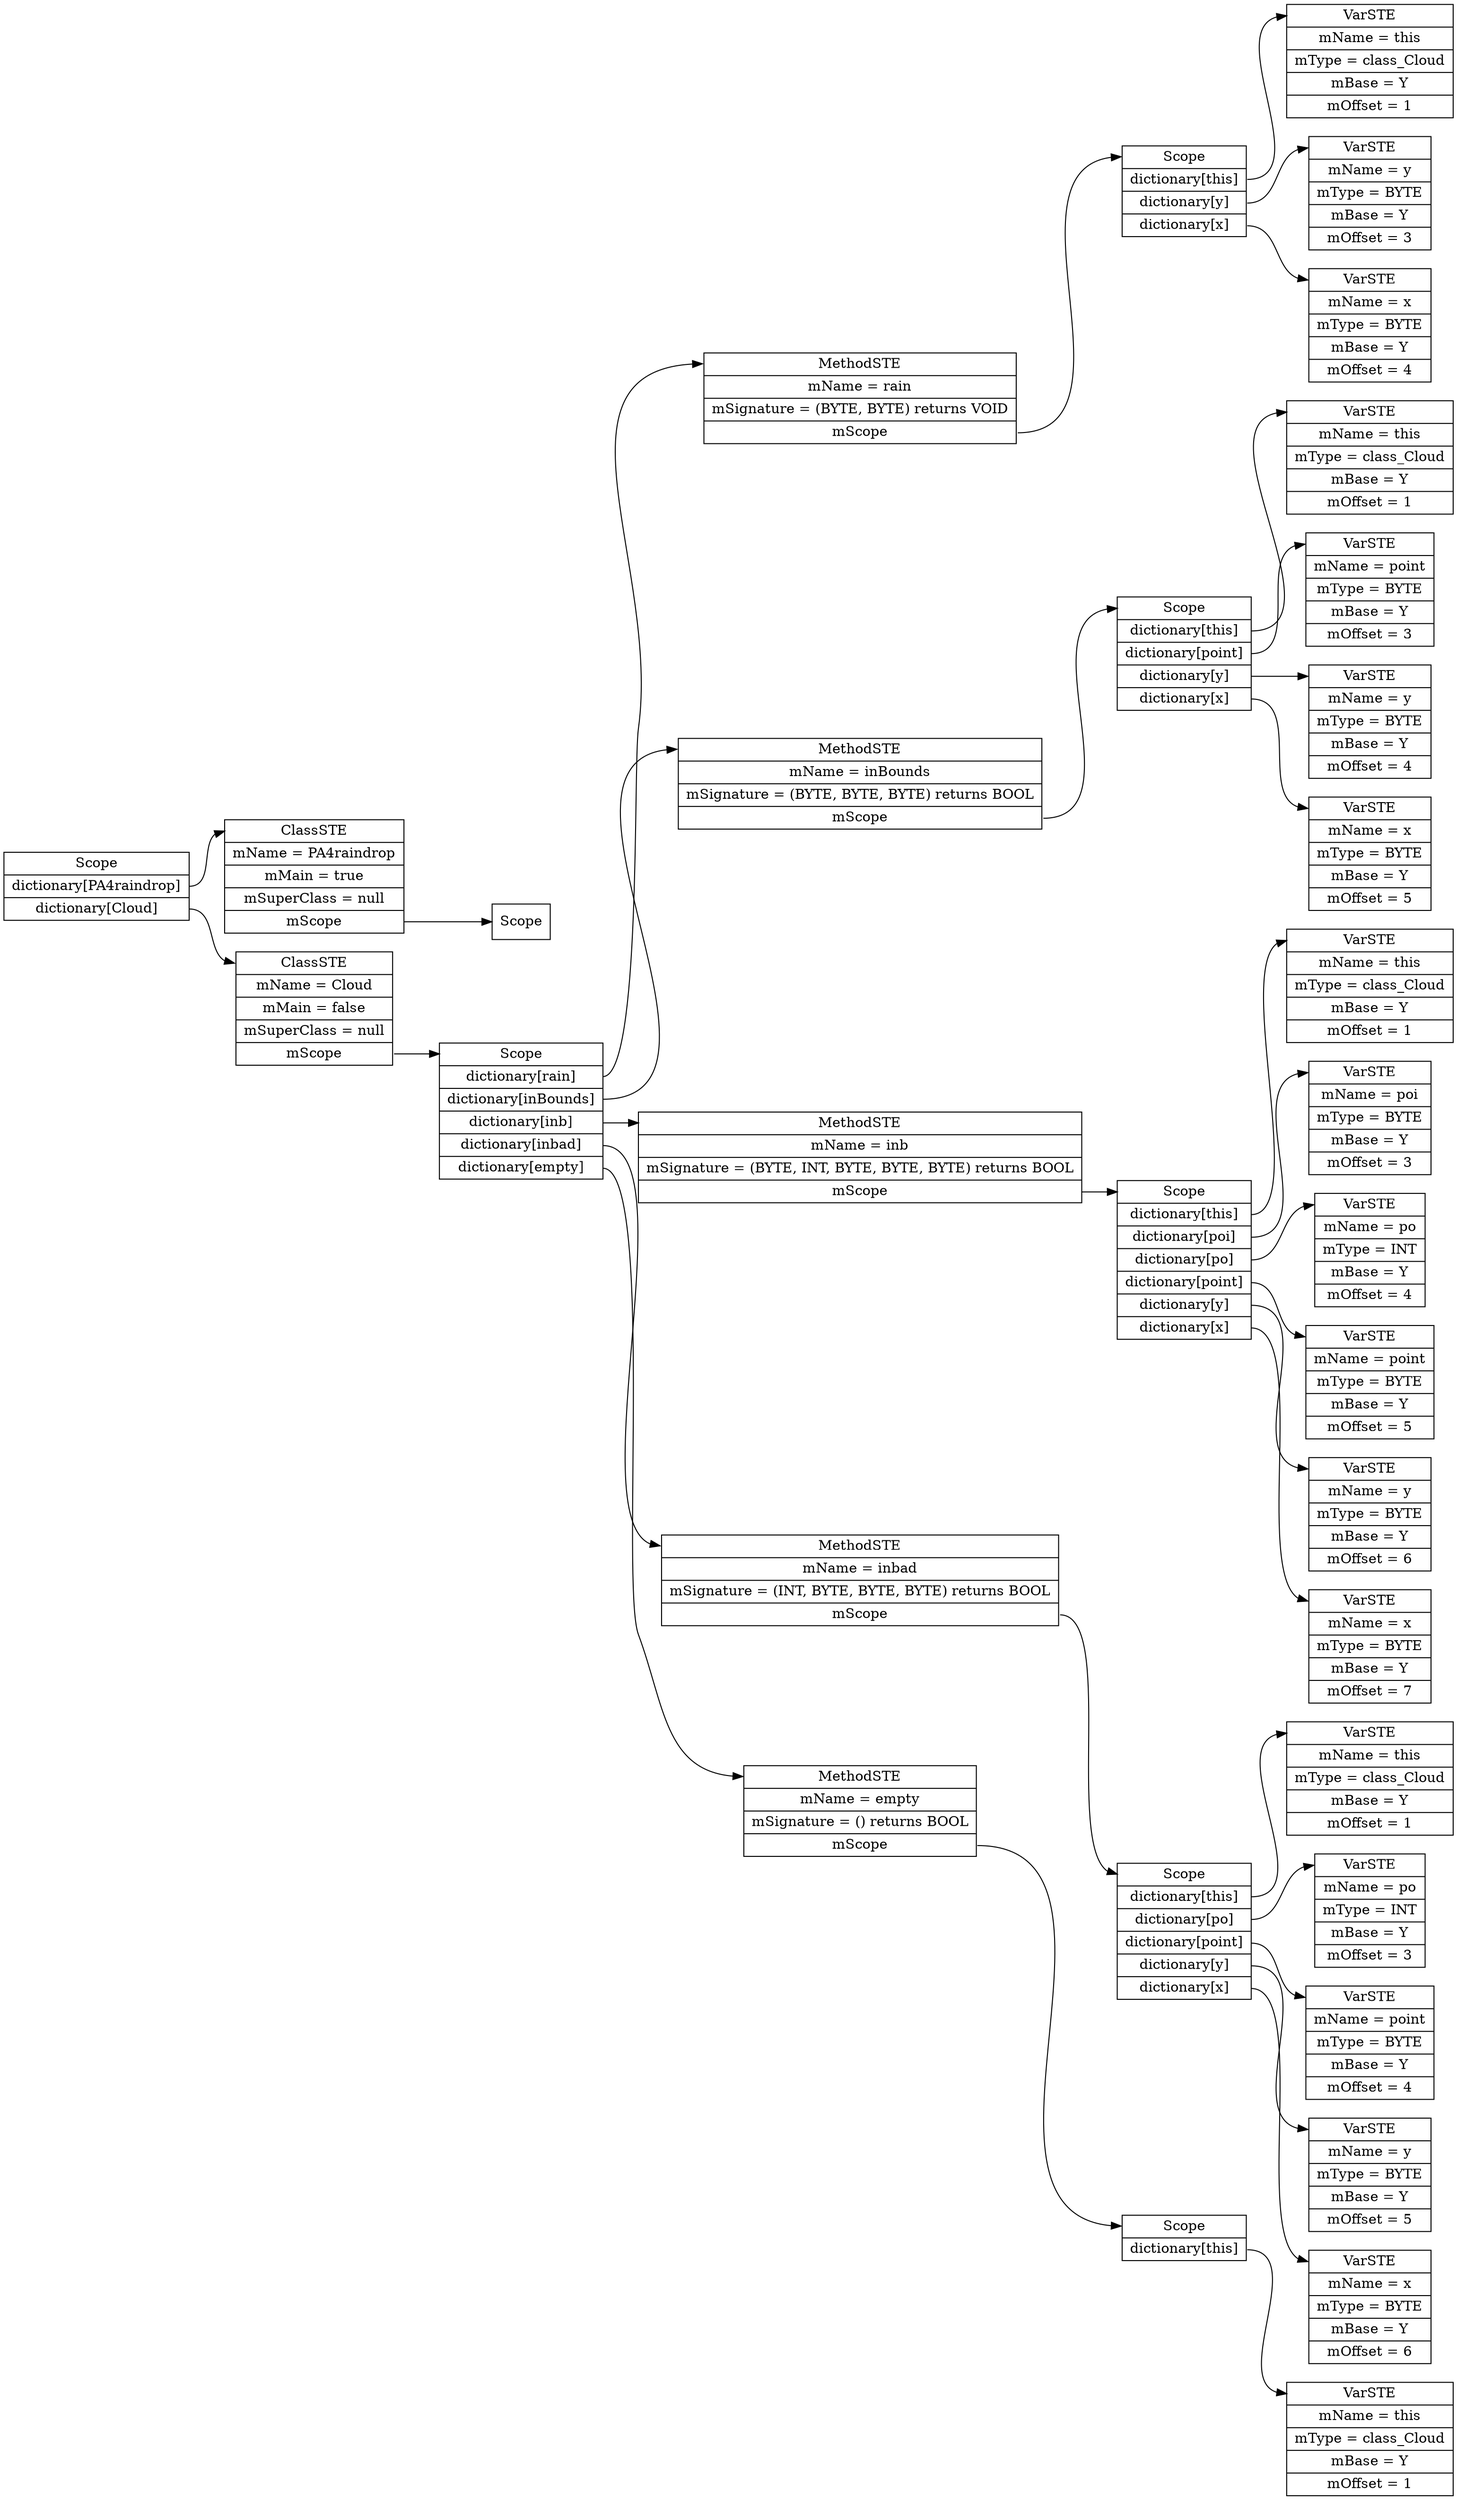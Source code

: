 digraph SymTable {
	graph [rankdir="LR"];
	node [shape=record];
	0 [label=" <f0> Scope | <f1> dictionary\[PA4raindrop\] | <f2> dictionary\[Cloud\] "];
	0:<f1> -> 1:<f0>;
	1 [label=" <f0> ClassSTE | <f1> mName = PA4raindrop| <f2> mMain = true| <f3> mSuperClass = null| <f4> mScope "];
	1:<f4> -> 2:<f0>;
	2 [label=" <f0> Scope "];
	0:<f2> -> 3:<f0>;
	3 [label=" <f0> ClassSTE | <f1> mName = Cloud| <f2> mMain = false| <f3> mSuperClass = null| <f4> mScope "];
	3:<f4> -> 4:<f0>;
	4 [label=" <f0> Scope | <f1> dictionary\[rain\] | <f2> dictionary\[inBounds\] | <f3> dictionary\[inb\] | <f4> dictionary\[inbad\] | <f5> dictionary\[empty\] "];
	4:<f1> -> 5:<f0>;
	5 [label=" <f0> MethodSTE | <f1> mName = rain| <f2> mSignature = (BYTE, BYTE) returns VOID| <f3> mScope "];
	5:<f3> -> 6:<f0>;
	6 [label=" <f0> Scope | <f1> dictionary\[this\] | <f2> dictionary\[y\] | <f3> dictionary\[x\] "];
	6:<f1> -> 7:<f0>;
	7 [label=" <f0> VarSTE | <f1> mName = this| <f2> mType = class_Cloud| <f3> mBase = Y| <f4> mOffset = 1"];
	6:<f2> -> 8:<f0>;
	8 [label=" <f0> VarSTE | <f1> mName = y| <f2> mType = BYTE| <f3> mBase = Y| <f4> mOffset = 3"];
	6:<f3> -> 9:<f0>;
	9 [label=" <f0> VarSTE | <f1> mName = x| <f2> mType = BYTE| <f3> mBase = Y| <f4> mOffset = 4"];
	4:<f2> -> 10:<f0>;
	10 [label=" <f0> MethodSTE | <f1> mName = inBounds| <f2> mSignature = (BYTE, BYTE, BYTE) returns BOOL| <f3> mScope "];
	10:<f3> -> 11:<f0>;
	11 [label=" <f0> Scope | <f1> dictionary\[this\] | <f2> dictionary\[point\] | <f3> dictionary\[y\] | <f4> dictionary\[x\] "];
	11:<f1> -> 12:<f0>;
	12 [label=" <f0> VarSTE | <f1> mName = this| <f2> mType = class_Cloud| <f3> mBase = Y| <f4> mOffset = 1"];
	11:<f2> -> 13:<f0>;
	13 [label=" <f0> VarSTE | <f1> mName = point| <f2> mType = BYTE| <f3> mBase = Y| <f4> mOffset = 3"];
	11:<f3> -> 14:<f0>;
	14 [label=" <f0> VarSTE | <f1> mName = y| <f2> mType = BYTE| <f3> mBase = Y| <f4> mOffset = 4"];
	11:<f4> -> 15:<f0>;
	15 [label=" <f0> VarSTE | <f1> mName = x| <f2> mType = BYTE| <f3> mBase = Y| <f4> mOffset = 5"];
	4:<f3> -> 16:<f0>;
	16 [label=" <f0> MethodSTE | <f1> mName = inb| <f2> mSignature = (BYTE, INT, BYTE, BYTE, BYTE) returns BOOL| <f3> mScope "];
	16:<f3> -> 17:<f0>;
	17 [label=" <f0> Scope | <f1> dictionary\[this\] | <f2> dictionary\[poi\] | <f3> dictionary\[po\] | <f4> dictionary\[point\] | <f5> dictionary\[y\] | <f6> dictionary\[x\] "];
	17:<f1> -> 18:<f0>;
	18 [label=" <f0> VarSTE | <f1> mName = this| <f2> mType = class_Cloud| <f3> mBase = Y| <f4> mOffset = 1"];
	17:<f2> -> 19:<f0>;
	19 [label=" <f0> VarSTE | <f1> mName = poi| <f2> mType = BYTE| <f3> mBase = Y| <f4> mOffset = 3"];
	17:<f3> -> 20:<f0>;
	20 [label=" <f0> VarSTE | <f1> mName = po| <f2> mType = INT| <f3> mBase = Y| <f4> mOffset = 4"];
	17:<f4> -> 21:<f0>;
	21 [label=" <f0> VarSTE | <f1> mName = point| <f2> mType = BYTE| <f3> mBase = Y| <f4> mOffset = 5"];
	17:<f5> -> 22:<f0>;
	22 [label=" <f0> VarSTE | <f1> mName = y| <f2> mType = BYTE| <f3> mBase = Y| <f4> mOffset = 6"];
	17:<f6> -> 23:<f0>;
	23 [label=" <f0> VarSTE | <f1> mName = x| <f2> mType = BYTE| <f3> mBase = Y| <f4> mOffset = 7"];
	4:<f4> -> 24:<f0>;
	24 [label=" <f0> MethodSTE | <f1> mName = inbad| <f2> mSignature = (INT, BYTE, BYTE, BYTE) returns BOOL| <f3> mScope "];
	24:<f3> -> 25:<f0>;
	25 [label=" <f0> Scope | <f1> dictionary\[this\] | <f2> dictionary\[po\] | <f3> dictionary\[point\] | <f4> dictionary\[y\] | <f5> dictionary\[x\] "];
	25:<f1> -> 26:<f0>;
	26 [label=" <f0> VarSTE | <f1> mName = this| <f2> mType = class_Cloud| <f3> mBase = Y| <f4> mOffset = 1"];
	25:<f2> -> 27:<f0>;
	27 [label=" <f0> VarSTE | <f1> mName = po| <f2> mType = INT| <f3> mBase = Y| <f4> mOffset = 3"];
	25:<f3> -> 28:<f0>;
	28 [label=" <f0> VarSTE | <f1> mName = point| <f2> mType = BYTE| <f3> mBase = Y| <f4> mOffset = 4"];
	25:<f4> -> 29:<f0>;
	29 [label=" <f0> VarSTE | <f1> mName = y| <f2> mType = BYTE| <f3> mBase = Y| <f4> mOffset = 5"];
	25:<f5> -> 30:<f0>;
	30 [label=" <f0> VarSTE | <f1> mName = x| <f2> mType = BYTE| <f3> mBase = Y| <f4> mOffset = 6"];
	4:<f5> -> 31:<f0>;
	31 [label=" <f0> MethodSTE | <f1> mName = empty| <f2> mSignature = () returns BOOL| <f3> mScope "];
	31:<f3> -> 32:<f0>;
	32 [label=" <f0> Scope | <f1> dictionary\[this\] "];
	32:<f1> -> 33:<f0>;
	33 [label=" <f0> VarSTE | <f1> mName = this| <f2> mType = class_Cloud| <f3> mBase = Y| <f4> mOffset = 1"];
}
